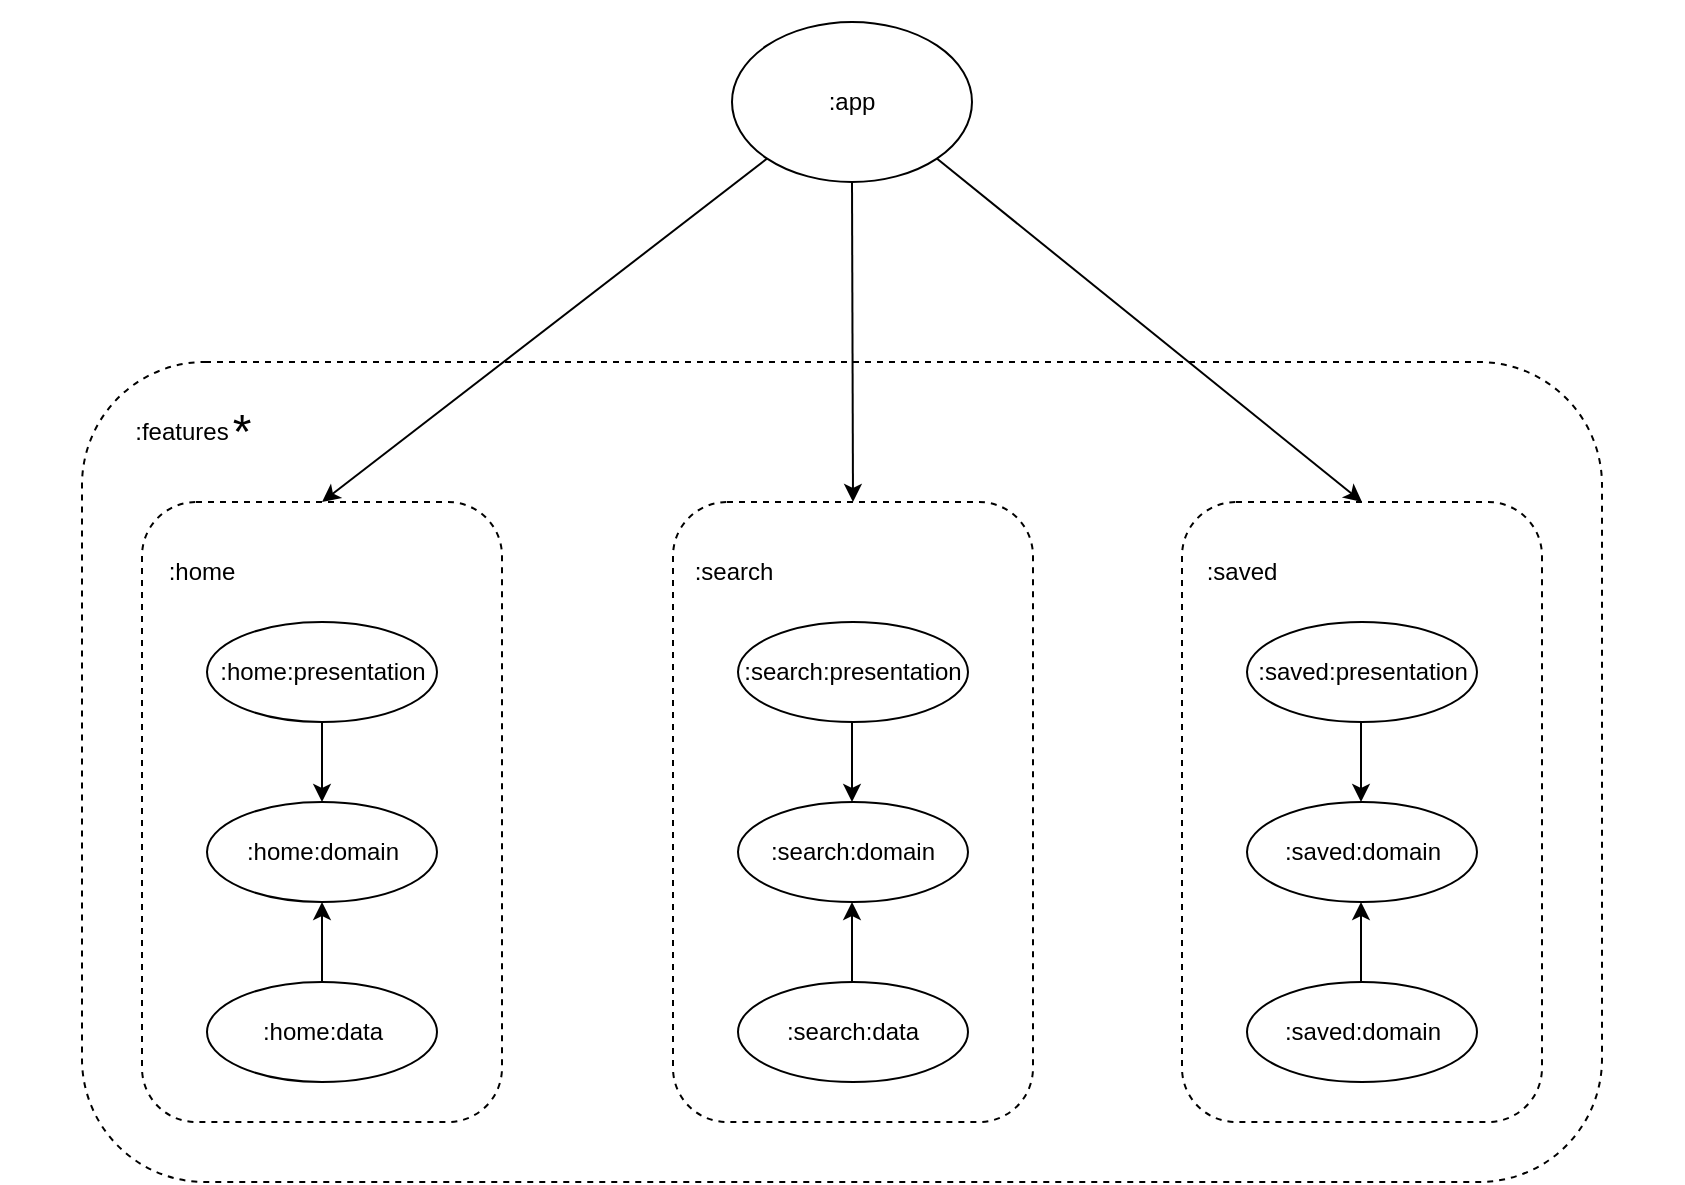 <mxfile version="24.7.12">
  <diagram name="Page-1" id="b1v1aENkADIlwKaSiofs">
    <mxGraphModel dx="1237" dy="835" grid="1" gridSize="10" guides="1" tooltips="1" connect="1" arrows="1" fold="1" page="1" pageScale="1" pageWidth="850" pageHeight="1100" math="0" shadow="0">
      <root>
        <mxCell id="0" />
        <mxCell id="1" parent="0" />
        <mxCell id="T6ThYsMfemUYkUzxc1Es-1" value="" style="rounded=1;whiteSpace=wrap;html=1;strokeColor=#ffffff;" vertex="1" parent="1">
          <mxGeometry y="60" width="840" height="590" as="geometry" />
        </mxCell>
        <mxCell id="bZgJQDUmXNcscB62G3Fs-1" value=":app" style="ellipse;whiteSpace=wrap;html=1;strokeColor=#000000;" parent="1" vertex="1">
          <mxGeometry x="365" y="70" width="120" height="80" as="geometry" />
        </mxCell>
        <mxCell id="bZgJQDUmXNcscB62G3Fs-2" value="" style="rounded=1;whiteSpace=wrap;html=1;dashed=1;" parent="1" vertex="1">
          <mxGeometry x="40" y="240" width="760" height="410" as="geometry" />
        </mxCell>
        <mxCell id="bZgJQDUmXNcscB62G3Fs-3" value=":features" style="text;html=1;align=center;verticalAlign=middle;whiteSpace=wrap;rounded=0;" parent="1" vertex="1">
          <mxGeometry x="60" y="260" width="60" height="30" as="geometry" />
        </mxCell>
        <mxCell id="bZgJQDUmXNcscB62G3Fs-4" value="" style="rounded=1;whiteSpace=wrap;html=1;dashed=1;" parent="1" vertex="1">
          <mxGeometry x="70" y="310" width="180" height="310" as="geometry" />
        </mxCell>
        <mxCell id="bZgJQDUmXNcscB62G3Fs-5" value=":home:presentation" style="ellipse;whiteSpace=wrap;html=1;" parent="1" vertex="1">
          <mxGeometry x="102.5" y="370" width="115" height="50" as="geometry" />
        </mxCell>
        <mxCell id="bZgJQDUmXNcscB62G3Fs-6" value=":home:domain" style="ellipse;whiteSpace=wrap;html=1;" parent="1" vertex="1">
          <mxGeometry x="102.5" y="460" width="115" height="50" as="geometry" />
        </mxCell>
        <mxCell id="bZgJQDUmXNcscB62G3Fs-7" value=":home:data" style="ellipse;whiteSpace=wrap;html=1;" parent="1" vertex="1">
          <mxGeometry x="102.5" y="550" width="115" height="50" as="geometry" />
        </mxCell>
        <mxCell id="bZgJQDUmXNcscB62G3Fs-8" value=":home" style="text;html=1;align=center;verticalAlign=middle;whiteSpace=wrap;rounded=0;" parent="1" vertex="1">
          <mxGeometry x="70" y="330" width="60" height="30" as="geometry" />
        </mxCell>
        <mxCell id="bZgJQDUmXNcscB62G3Fs-9" value="" style="endArrow=classic;html=1;rounded=0;exitX=0.5;exitY=1;exitDx=0;exitDy=0;entryX=0.5;entryY=0;entryDx=0;entryDy=0;" parent="1" source="bZgJQDUmXNcscB62G3Fs-5" target="bZgJQDUmXNcscB62G3Fs-6" edge="1">
          <mxGeometry width="50" height="50" relative="1" as="geometry">
            <mxPoint x="167.5" y="450" as="sourcePoint" />
            <mxPoint x="217.5" y="400" as="targetPoint" />
          </mxGeometry>
        </mxCell>
        <mxCell id="bZgJQDUmXNcscB62G3Fs-10" value="" style="endArrow=classic;html=1;rounded=0;exitX=0.5;exitY=0;exitDx=0;exitDy=0;entryX=0.5;entryY=1;entryDx=0;entryDy=0;" parent="1" source="bZgJQDUmXNcscB62G3Fs-7" target="bZgJQDUmXNcscB62G3Fs-6" edge="1">
          <mxGeometry width="50" height="50" relative="1" as="geometry">
            <mxPoint x="320" y="510" as="sourcePoint" />
            <mxPoint x="320" y="550" as="targetPoint" />
          </mxGeometry>
        </mxCell>
        <mxCell id="bZgJQDUmXNcscB62G3Fs-11" value="" style="rounded=1;whiteSpace=wrap;html=1;dashed=1;" parent="1" vertex="1">
          <mxGeometry x="335.5" y="310" width="180" height="310" as="geometry" />
        </mxCell>
        <mxCell id="bZgJQDUmXNcscB62G3Fs-12" value="" style="rounded=1;whiteSpace=wrap;html=1;dashed=1;" parent="1" vertex="1">
          <mxGeometry x="590" y="310" width="180" height="310" as="geometry" />
        </mxCell>
        <mxCell id="bZgJQDUmXNcscB62G3Fs-13" value=":search:presentation" style="ellipse;whiteSpace=wrap;html=1;" parent="1" vertex="1">
          <mxGeometry x="368" y="370" width="115" height="50" as="geometry" />
        </mxCell>
        <mxCell id="bZgJQDUmXNcscB62G3Fs-14" value=":search:domain" style="ellipse;whiteSpace=wrap;html=1;" parent="1" vertex="1">
          <mxGeometry x="368" y="460" width="115" height="50" as="geometry" />
        </mxCell>
        <mxCell id="bZgJQDUmXNcscB62G3Fs-15" value=":search:data" style="ellipse;whiteSpace=wrap;html=1;" parent="1" vertex="1">
          <mxGeometry x="368" y="550" width="115" height="50" as="geometry" />
        </mxCell>
        <mxCell id="bZgJQDUmXNcscB62G3Fs-16" value=":search" style="text;html=1;align=center;verticalAlign=middle;whiteSpace=wrap;rounded=0;" parent="1" vertex="1">
          <mxGeometry x="335.5" y="330" width="60" height="30" as="geometry" />
        </mxCell>
        <mxCell id="bZgJQDUmXNcscB62G3Fs-17" value=":saved" style="text;html=1;align=center;verticalAlign=middle;whiteSpace=wrap;rounded=0;" parent="1" vertex="1">
          <mxGeometry x="590" y="330" width="60" height="30" as="geometry" />
        </mxCell>
        <mxCell id="bZgJQDUmXNcscB62G3Fs-18" value=":saved:presentation" style="ellipse;whiteSpace=wrap;html=1;" parent="1" vertex="1">
          <mxGeometry x="622.5" y="370" width="115" height="50" as="geometry" />
        </mxCell>
        <mxCell id="bZgJQDUmXNcscB62G3Fs-19" value=":saved:domain" style="ellipse;whiteSpace=wrap;html=1;" parent="1" vertex="1">
          <mxGeometry x="622.5" y="460" width="115" height="50" as="geometry" />
        </mxCell>
        <mxCell id="bZgJQDUmXNcscB62G3Fs-20" value=":saved:domain" style="ellipse;whiteSpace=wrap;html=1;" parent="1" vertex="1">
          <mxGeometry x="622.5" y="550" width="115" height="50" as="geometry" />
        </mxCell>
        <mxCell id="bZgJQDUmXNcscB62G3Fs-21" value="" style="endArrow=classic;html=1;rounded=0;exitX=0.5;exitY=1;exitDx=0;exitDy=0;entryX=0.5;entryY=0;entryDx=0;entryDy=0;" parent="1" edge="1">
          <mxGeometry width="50" height="50" relative="1" as="geometry">
            <mxPoint x="425" y="420" as="sourcePoint" />
            <mxPoint x="425" y="460" as="targetPoint" />
          </mxGeometry>
        </mxCell>
        <mxCell id="bZgJQDUmXNcscB62G3Fs-22" value="" style="endArrow=classic;html=1;rounded=0;exitX=0.5;exitY=1;exitDx=0;exitDy=0;entryX=0.5;entryY=0;entryDx=0;entryDy=0;" parent="1" edge="1">
          <mxGeometry width="50" height="50" relative="1" as="geometry">
            <mxPoint x="679.5" y="420" as="sourcePoint" />
            <mxPoint x="679.5" y="460" as="targetPoint" />
          </mxGeometry>
        </mxCell>
        <mxCell id="bZgJQDUmXNcscB62G3Fs-23" value="" style="endArrow=classic;html=1;rounded=0;exitX=0.5;exitY=0;exitDx=0;exitDy=0;entryX=0.5;entryY=1;entryDx=0;entryDy=0;" parent="1" edge="1">
          <mxGeometry width="50" height="50" relative="1" as="geometry">
            <mxPoint x="425" y="550" as="sourcePoint" />
            <mxPoint x="425" y="510" as="targetPoint" />
          </mxGeometry>
        </mxCell>
        <mxCell id="bZgJQDUmXNcscB62G3Fs-24" value="" style="endArrow=classic;html=1;rounded=0;exitX=0.5;exitY=0;exitDx=0;exitDy=0;entryX=0.5;entryY=1;entryDx=0;entryDy=0;" parent="1" edge="1">
          <mxGeometry width="50" height="50" relative="1" as="geometry">
            <mxPoint x="679.5" y="550" as="sourcePoint" />
            <mxPoint x="679.5" y="510" as="targetPoint" />
          </mxGeometry>
        </mxCell>
        <mxCell id="bZgJQDUmXNcscB62G3Fs-26" value="" style="endArrow=classic;html=1;rounded=0;exitX=0;exitY=1;exitDx=0;exitDy=0;entryX=0.5;entryY=0;entryDx=0;entryDy=0;" parent="1" source="bZgJQDUmXNcscB62G3Fs-1" target="bZgJQDUmXNcscB62G3Fs-4" edge="1">
          <mxGeometry width="50" height="50" relative="1" as="geometry">
            <mxPoint x="483" y="230" as="sourcePoint" />
            <mxPoint x="533" y="180" as="targetPoint" />
          </mxGeometry>
        </mxCell>
        <mxCell id="bZgJQDUmXNcscB62G3Fs-32" value="" style="endArrow=classic;html=1;rounded=0;exitX=0.5;exitY=1;exitDx=0;exitDy=0;entryX=0.5;entryY=0;entryDx=0;entryDy=0;" parent="1" source="bZgJQDUmXNcscB62G3Fs-1" target="bZgJQDUmXNcscB62G3Fs-11" edge="1">
          <mxGeometry width="50" height="50" relative="1" as="geometry">
            <mxPoint x="435" y="160" as="sourcePoint" />
            <mxPoint x="253" y="329" as="targetPoint" />
          </mxGeometry>
        </mxCell>
        <mxCell id="bZgJQDUmXNcscB62G3Fs-33" value="" style="endArrow=classic;html=1;rounded=0;exitX=1;exitY=1;exitDx=0;exitDy=0;entryX=0.5;entryY=0;entryDx=0;entryDy=0;" parent="1" source="bZgJQDUmXNcscB62G3Fs-1" target="bZgJQDUmXNcscB62G3Fs-12" edge="1">
          <mxGeometry width="50" height="50" relative="1" as="geometry">
            <mxPoint x="435" y="160" as="sourcePoint" />
            <mxPoint x="430" y="320" as="targetPoint" />
          </mxGeometry>
        </mxCell>
        <mxCell id="bZgJQDUmXNcscB62G3Fs-40" value="&lt;font style=&quot;font-size: 24px;&quot;&gt;*&lt;/font&gt;" style="text;html=1;align=center;verticalAlign=middle;whiteSpace=wrap;rounded=0;" parent="1" vertex="1">
          <mxGeometry x="90" y="260" width="60" height="30" as="geometry" />
        </mxCell>
      </root>
    </mxGraphModel>
  </diagram>
</mxfile>
